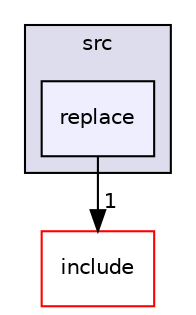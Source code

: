 digraph "replace" {
  compound=true
  node [ fontsize="10", fontname="Helvetica"];
  edge [ labelfontsize="10", labelfontname="Helvetica"];
  subgraph clusterdir_68267d1309a1af8e8297ef4c3efbcdba {
    graph [ bgcolor="#ddddee", pencolor="black", label="src" fontname="Helvetica", fontsize="10", URL="dir_68267d1309a1af8e8297ef4c3efbcdba.html"]
  dir_e2efe7caecbcdf131c58139345e88d85 [shape=box, label="replace", style="filled", fillcolor="#eeeeff", pencolor="black", URL="dir_e2efe7caecbcdf131c58139345e88d85.html"];
  }
  dir_d44c64559bbebec7f509842c48db8b23 [shape=box label="include" fillcolor="white" style="filled" color="red" URL="dir_d44c64559bbebec7f509842c48db8b23.html"];
  dir_e2efe7caecbcdf131c58139345e88d85->dir_d44c64559bbebec7f509842c48db8b23 [headlabel="1", labeldistance=1.5 headhref="dir_000058_000008.html"];
}
